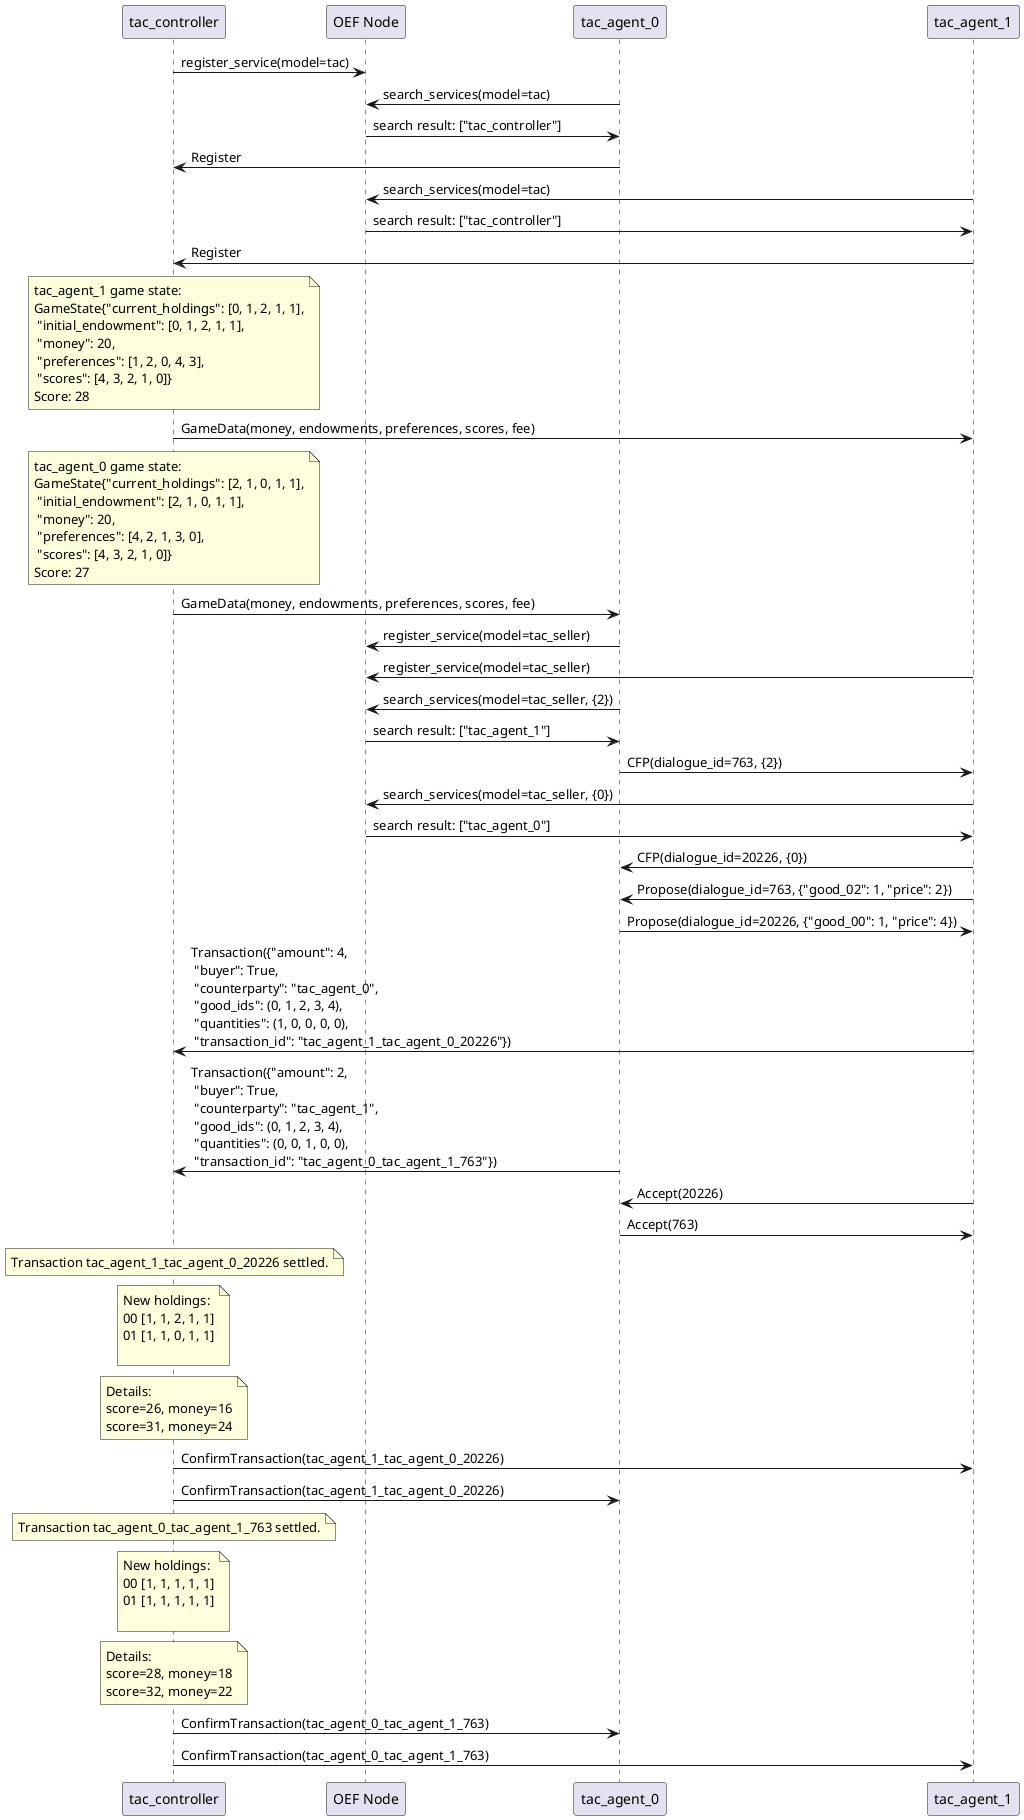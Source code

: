 @startuml
"tac_controller" -> "OEF Node": register_service(model=tac)
"tac_agent_0" -> "OEF Node": search_services(model=tac)
"OEF Node" -> "tac_agent_0": search result: ["tac_controller"]
"tac_agent_0" -> "tac_controller": Register
"tac_agent_1" -> "OEF Node": search_services(model=tac)
"OEF Node" -> "tac_agent_1": search result: ["tac_controller"]
"tac_agent_1" -> "tac_controller": Register
note over "tac_controller"
tac_agent_1 game state: 
GameState{"current_holdings": [0, 1, 2, 1, 1],
 "initial_endowment": [0, 1, 2, 1, 1],
 "money": 20,
 "preferences": [1, 2, 0, 4, 3],
 "scores": [4, 3, 2, 1, 0]}
Score: 28
end note
"tac_controller" -> "tac_agent_1": GameData(money, endowments, preferences, scores, fee)
note over "tac_controller"
tac_agent_0 game state: 
GameState{"current_holdings": [2, 1, 0, 1, 1],
 "initial_endowment": [2, 1, 0, 1, 1],
 "money": 20,
 "preferences": [4, 2, 1, 3, 0],
 "scores": [4, 3, 2, 1, 0]}
Score: 27
end note
"tac_controller" -> "tac_agent_0": GameData(money, endowments, preferences, scores, fee)
"tac_agent_0" -> "OEF Node": register_service(model=tac_seller)
"tac_agent_1" -> "OEF Node": register_service(model=tac_seller)
"tac_agent_0" -> "OEF Node": search_services(model=tac_seller, {2})
"OEF Node" -> "tac_agent_0": search result: ["tac_agent_1"]
"tac_agent_0" -> "tac_agent_1": CFP(dialogue_id=763, {2})
"tac_agent_1" -> "OEF Node": search_services(model=tac_seller, {0})
"OEF Node" -> "tac_agent_1": search result: ["tac_agent_0"]
"tac_agent_1" -> "tac_agent_0": CFP(dialogue_id=20226, {0})
"tac_agent_1" -> "tac_agent_0": Propose(dialogue_id=763, {"good_02": 1, "price": 2})
"tac_agent_0" -> "tac_agent_1": Propose(dialogue_id=20226, {"good_00": 1, "price": 4})
"tac_agent_1" -> "tac_controller": Transaction({"amount": 4,\n\
 "buyer": True,\n\
 "counterparty": "tac_agent_0",\n\
 "good_ids": (0, 1, 2, 3, 4),\n\
 "quantities": (1, 0, 0, 0, 0),\n\
 "transaction_id": "tac_agent_1_tac_agent_0_20226"})
"tac_agent_0" -> "tac_controller": Transaction({"amount": 2,\n\
 "buyer": True,\n\
 "counterparty": "tac_agent_1",\n\
 "good_ids": (0, 1, 2, 3, 4),\n\
 "quantities": (0, 0, 1, 0, 0),\n\
 "transaction_id": "tac_agent_0_tac_agent_1_763"})
"tac_agent_1" -> "tac_agent_0": Accept(20226)
"tac_agent_0" -> "tac_agent_1": Accept(763)
note over "tac_controller"
Transaction tac_agent_1_tac_agent_0_20226 settled.
end note
note over "tac_controller"
New holdings:
00 [1, 1, 2, 1, 1]
01 [1, 1, 0, 1, 1]

end note
note over "tac_controller"
Details:
score=26, money=16
score=31, money=24
end note
"tac_controller" -> "tac_agent_1": ConfirmTransaction(tac_agent_1_tac_agent_0_20226)
"tac_controller" -> "tac_agent_0": ConfirmTransaction(tac_agent_1_tac_agent_0_20226)
note over "tac_controller"
Transaction tac_agent_0_tac_agent_1_763 settled.
end note
note over "tac_controller"
New holdings:
00 [1, 1, 1, 1, 1]
01 [1, 1, 1, 1, 1]

end note
note over "tac_controller"
Details:
score=28, money=18
score=32, money=22
end note
"tac_controller" -> "tac_agent_0": ConfirmTransaction(tac_agent_0_tac_agent_1_763)
"tac_controller" -> "tac_agent_1": ConfirmTransaction(tac_agent_0_tac_agent_1_763)
@enduml
